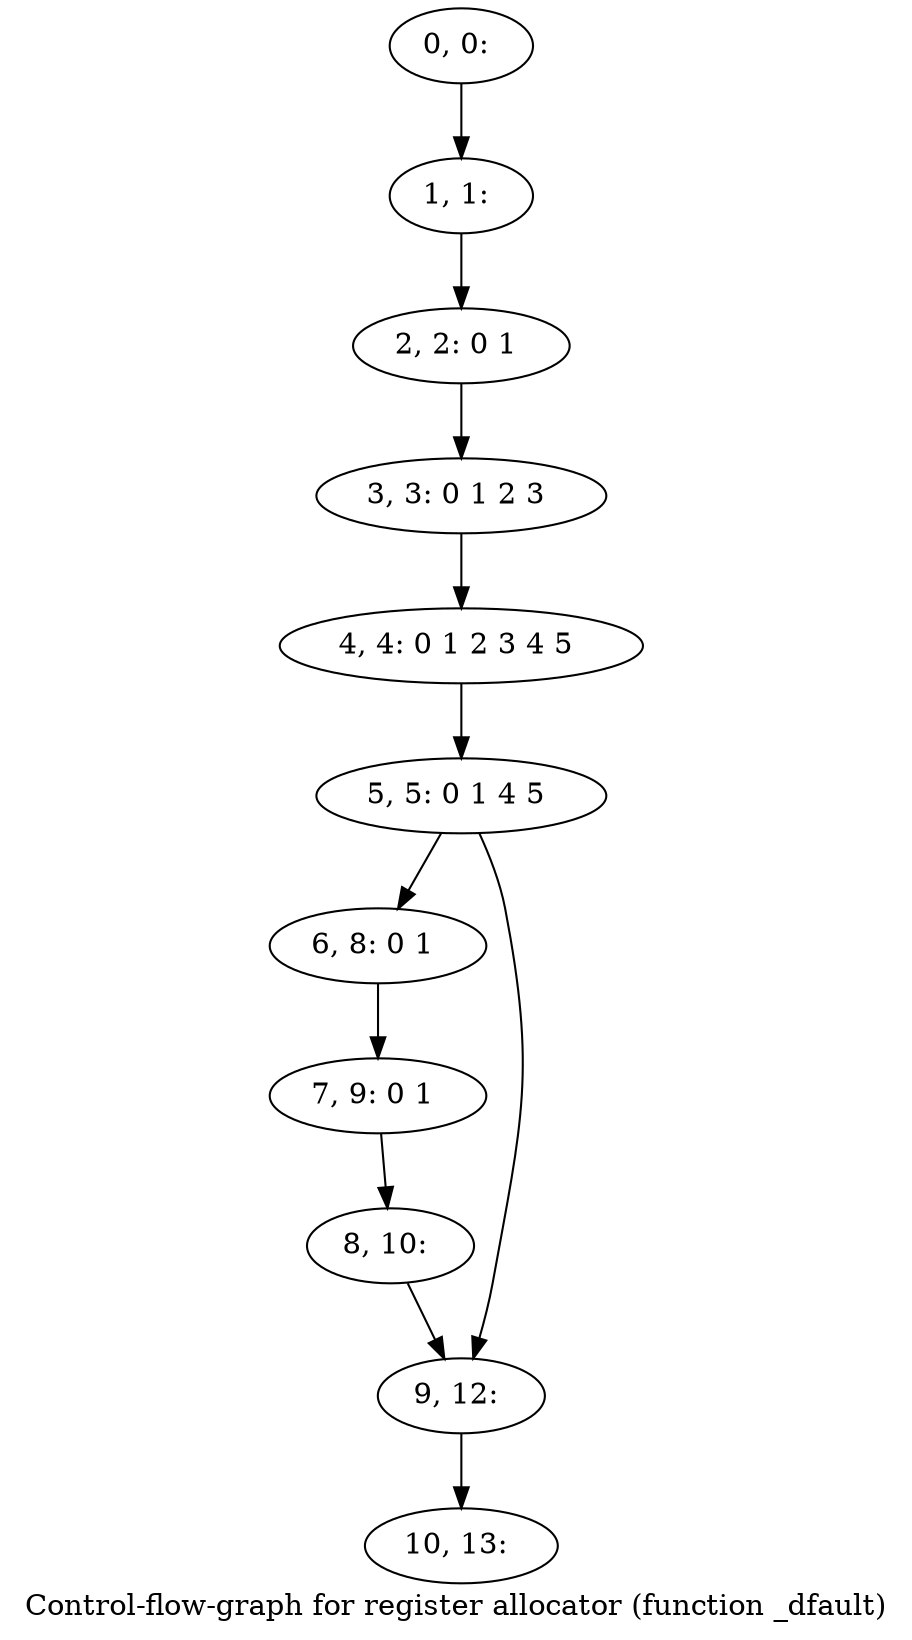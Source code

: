 digraph G {
graph [label="Control-flow-graph for register allocator (function _dfault)"]
0[label="0, 0: "];
1[label="1, 1: "];
2[label="2, 2: 0 1 "];
3[label="3, 3: 0 1 2 3 "];
4[label="4, 4: 0 1 2 3 4 5 "];
5[label="5, 5: 0 1 4 5 "];
6[label="6, 8: 0 1 "];
7[label="7, 9: 0 1 "];
8[label="8, 10: "];
9[label="9, 12: "];
10[label="10, 13: "];
0->1 ;
1->2 ;
2->3 ;
3->4 ;
4->5 ;
5->6 ;
5->9 ;
6->7 ;
7->8 ;
8->9 ;
9->10 ;
}
